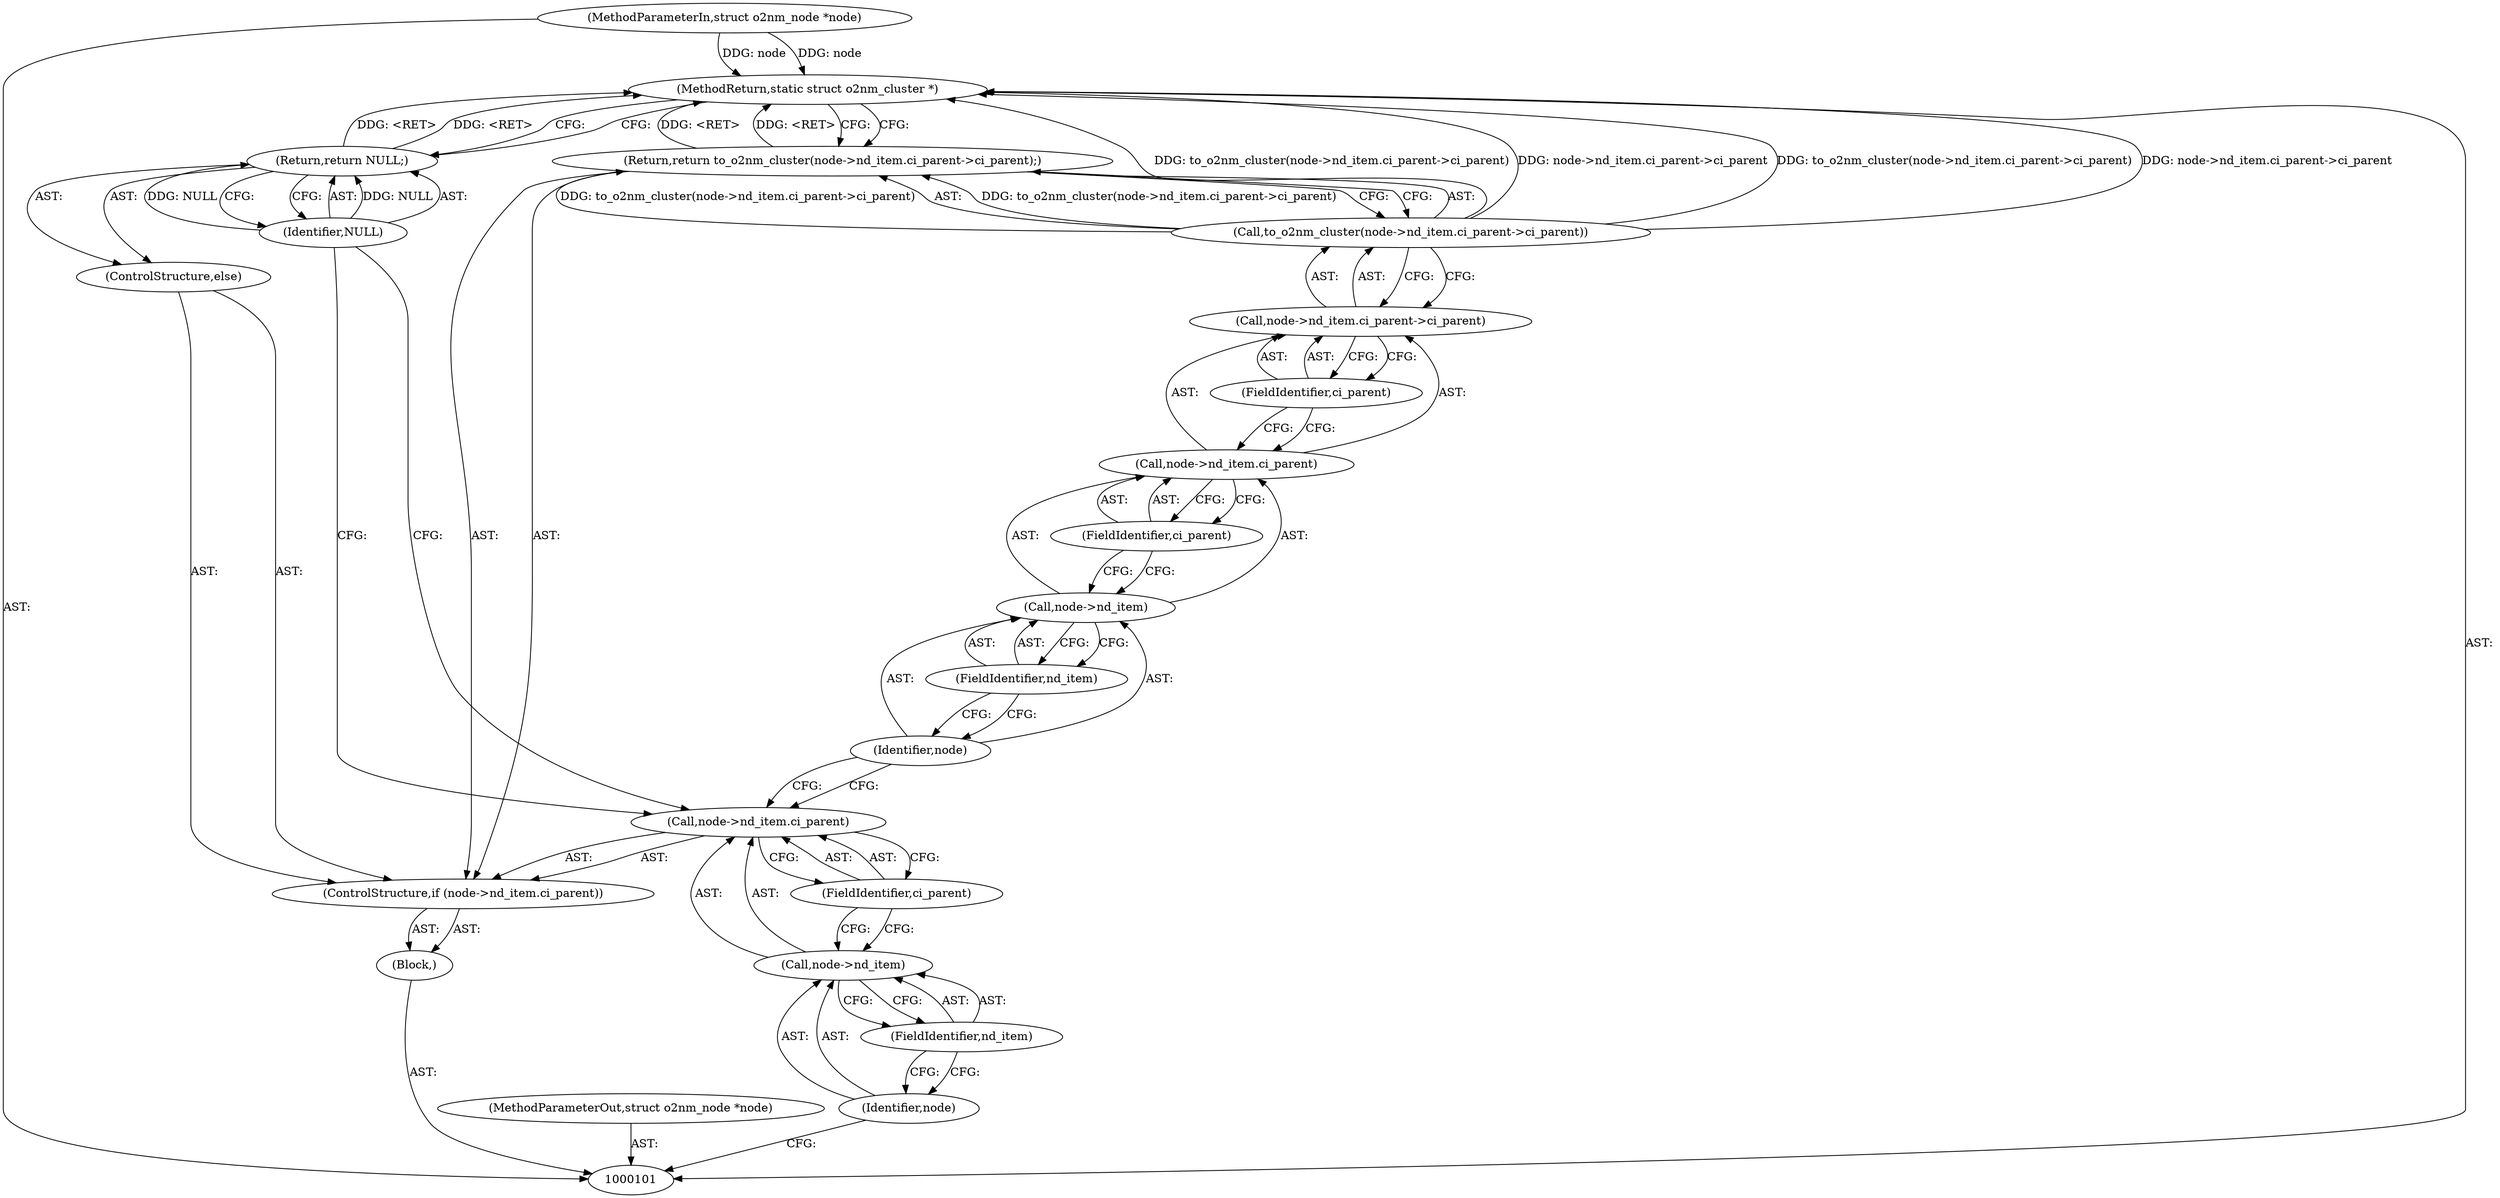 digraph "0_linux_853bc26a7ea39e354b9f8889ae7ad1492ffa28d2_2" {
"1000122" [label="(MethodReturn,static struct o2nm_cluster *)"];
"1000102" [label="(MethodParameterIn,struct o2nm_node *node)"];
"1000142" [label="(MethodParameterOut,struct o2nm_node *node)"];
"1000103" [label="(Block,)"];
"1000104" [label="(ControlStructure,if (node->nd_item.ci_parent))"];
"1000108" [label="(FieldIdentifier,nd_item)"];
"1000109" [label="(FieldIdentifier,ci_parent)"];
"1000105" [label="(Call,node->nd_item.ci_parent)"];
"1000106" [label="(Call,node->nd_item)"];
"1000107" [label="(Identifier,node)"];
"1000110" [label="(Return,return to_o2nm_cluster(node->nd_item.ci_parent->ci_parent);)"];
"1000112" [label="(Call,node->nd_item.ci_parent->ci_parent)"];
"1000113" [label="(Call,node->nd_item.ci_parent)"];
"1000114" [label="(Call,node->nd_item)"];
"1000115" [label="(Identifier,node)"];
"1000116" [label="(FieldIdentifier,nd_item)"];
"1000117" [label="(FieldIdentifier,ci_parent)"];
"1000118" [label="(FieldIdentifier,ci_parent)"];
"1000111" [label="(Call,to_o2nm_cluster(node->nd_item.ci_parent->ci_parent))"];
"1000119" [label="(ControlStructure,else)"];
"1000120" [label="(Return,return NULL;)"];
"1000121" [label="(Identifier,NULL)"];
"1000122" -> "1000101"  [label="AST: "];
"1000122" -> "1000110"  [label="CFG: "];
"1000122" -> "1000120"  [label="CFG: "];
"1000111" -> "1000122"  [label="DDG: to_o2nm_cluster(node->nd_item.ci_parent->ci_parent)"];
"1000111" -> "1000122"  [label="DDG: node->nd_item.ci_parent->ci_parent"];
"1000102" -> "1000122"  [label="DDG: node"];
"1000110" -> "1000122"  [label="DDG: <RET>"];
"1000120" -> "1000122"  [label="DDG: <RET>"];
"1000102" -> "1000101"  [label="AST: "];
"1000102" -> "1000122"  [label="DDG: node"];
"1000142" -> "1000101"  [label="AST: "];
"1000103" -> "1000101"  [label="AST: "];
"1000104" -> "1000103"  [label="AST: "];
"1000104" -> "1000103"  [label="AST: "];
"1000105" -> "1000104"  [label="AST: "];
"1000110" -> "1000104"  [label="AST: "];
"1000119" -> "1000104"  [label="AST: "];
"1000108" -> "1000106"  [label="AST: "];
"1000108" -> "1000107"  [label="CFG: "];
"1000106" -> "1000108"  [label="CFG: "];
"1000109" -> "1000105"  [label="AST: "];
"1000109" -> "1000106"  [label="CFG: "];
"1000105" -> "1000109"  [label="CFG: "];
"1000105" -> "1000104"  [label="AST: "];
"1000105" -> "1000109"  [label="CFG: "];
"1000106" -> "1000105"  [label="AST: "];
"1000109" -> "1000105"  [label="AST: "];
"1000115" -> "1000105"  [label="CFG: "];
"1000121" -> "1000105"  [label="CFG: "];
"1000106" -> "1000105"  [label="AST: "];
"1000106" -> "1000108"  [label="CFG: "];
"1000107" -> "1000106"  [label="AST: "];
"1000108" -> "1000106"  [label="AST: "];
"1000109" -> "1000106"  [label="CFG: "];
"1000107" -> "1000106"  [label="AST: "];
"1000107" -> "1000101"  [label="CFG: "];
"1000108" -> "1000107"  [label="CFG: "];
"1000110" -> "1000104"  [label="AST: "];
"1000110" -> "1000111"  [label="CFG: "];
"1000111" -> "1000110"  [label="AST: "];
"1000122" -> "1000110"  [label="CFG: "];
"1000110" -> "1000122"  [label="DDG: <RET>"];
"1000111" -> "1000110"  [label="DDG: to_o2nm_cluster(node->nd_item.ci_parent->ci_parent)"];
"1000112" -> "1000111"  [label="AST: "];
"1000112" -> "1000118"  [label="CFG: "];
"1000113" -> "1000112"  [label="AST: "];
"1000118" -> "1000112"  [label="AST: "];
"1000111" -> "1000112"  [label="CFG: "];
"1000113" -> "1000112"  [label="AST: "];
"1000113" -> "1000117"  [label="CFG: "];
"1000114" -> "1000113"  [label="AST: "];
"1000117" -> "1000113"  [label="AST: "];
"1000118" -> "1000113"  [label="CFG: "];
"1000114" -> "1000113"  [label="AST: "];
"1000114" -> "1000116"  [label="CFG: "];
"1000115" -> "1000114"  [label="AST: "];
"1000116" -> "1000114"  [label="AST: "];
"1000117" -> "1000114"  [label="CFG: "];
"1000115" -> "1000114"  [label="AST: "];
"1000115" -> "1000105"  [label="CFG: "];
"1000116" -> "1000115"  [label="CFG: "];
"1000116" -> "1000114"  [label="AST: "];
"1000116" -> "1000115"  [label="CFG: "];
"1000114" -> "1000116"  [label="CFG: "];
"1000117" -> "1000113"  [label="AST: "];
"1000117" -> "1000114"  [label="CFG: "];
"1000113" -> "1000117"  [label="CFG: "];
"1000118" -> "1000112"  [label="AST: "];
"1000118" -> "1000113"  [label="CFG: "];
"1000112" -> "1000118"  [label="CFG: "];
"1000111" -> "1000110"  [label="AST: "];
"1000111" -> "1000112"  [label="CFG: "];
"1000112" -> "1000111"  [label="AST: "];
"1000110" -> "1000111"  [label="CFG: "];
"1000111" -> "1000122"  [label="DDG: to_o2nm_cluster(node->nd_item.ci_parent->ci_parent)"];
"1000111" -> "1000122"  [label="DDG: node->nd_item.ci_parent->ci_parent"];
"1000111" -> "1000110"  [label="DDG: to_o2nm_cluster(node->nd_item.ci_parent->ci_parent)"];
"1000119" -> "1000104"  [label="AST: "];
"1000120" -> "1000119"  [label="AST: "];
"1000120" -> "1000119"  [label="AST: "];
"1000120" -> "1000121"  [label="CFG: "];
"1000121" -> "1000120"  [label="AST: "];
"1000122" -> "1000120"  [label="CFG: "];
"1000120" -> "1000122"  [label="DDG: <RET>"];
"1000121" -> "1000120"  [label="DDG: NULL"];
"1000121" -> "1000120"  [label="AST: "];
"1000121" -> "1000105"  [label="CFG: "];
"1000120" -> "1000121"  [label="CFG: "];
"1000121" -> "1000120"  [label="DDG: NULL"];
}
